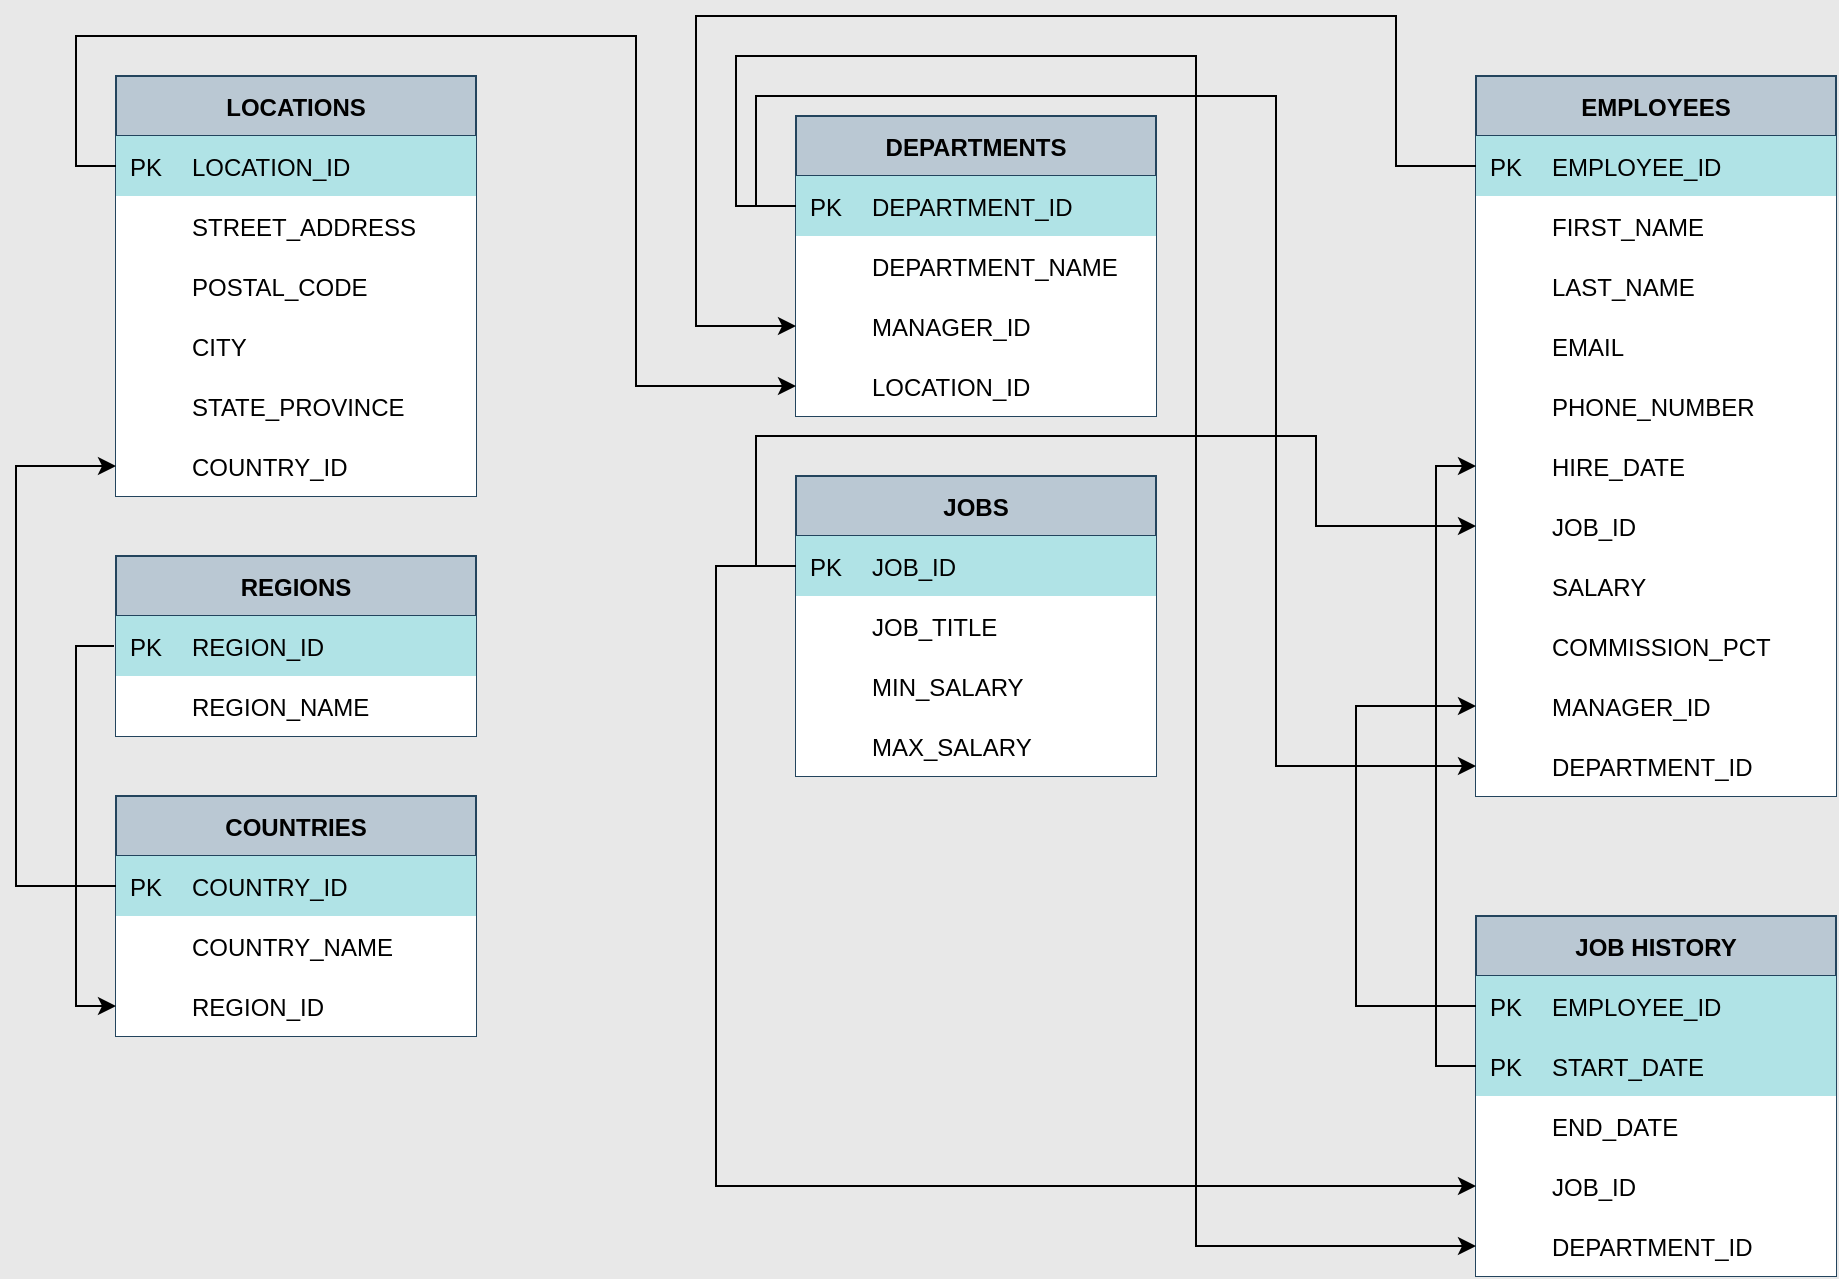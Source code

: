 <mxfile version="20.8.5" type="github">
  <diagram id="HLguGYN4r0BO6zbHhLUL" name="Page-1">
    <mxGraphModel dx="2074" dy="1160" grid="1" gridSize="10" guides="1" tooltips="1" connect="1" arrows="1" fold="1" page="1" pageScale="1" pageWidth="1100" pageHeight="850" background="#E8E8E8" math="0" shadow="0">
      <root>
        <mxCell id="0" />
        <mxCell id="1" parent="0" />
        <mxCell id="9vL8RQ6ZQGDi2CTPwXc4-53" value="REGIONS" style="shape=table;startSize=30;container=1;collapsible=1;childLayout=tableLayout;fixedRows=1;rowLines=0;fontStyle=1;align=center;resizeLast=1;swimlaneFillColor=none;fillColor=#bac8d3;strokeColor=#23445d;" parent="1" vertex="1">
          <mxGeometry x="120" y="380" width="180" height="90" as="geometry">
            <mxRectangle x="40" y="80" width="100" height="30" as="alternateBounds" />
          </mxGeometry>
        </mxCell>
        <mxCell id="9vL8RQ6ZQGDi2CTPwXc4-57" value="" style="shape=tableRow;horizontal=0;startSize=0;swimlaneHead=0;swimlaneBody=0;collapsible=0;dropTarget=0;points=[[0,0.5],[1,0.5]];portConstraint=eastwest;top=0;left=0;right=0;bottom=0;perimeterSpacing=1;swimlaneFillColor=none;" parent="9vL8RQ6ZQGDi2CTPwXc4-53" vertex="1">
          <mxGeometry y="30" width="180" height="30" as="geometry" />
        </mxCell>
        <mxCell id="9vL8RQ6ZQGDi2CTPwXc4-58" value="PK" style="shape=partialRectangle;connectable=0;top=0;left=0;bottom=0;right=0;editable=1;overflow=hidden;labelBorderColor=none;perimeterSpacing=0;swimlaneFillColor=none;fillColor=#b0e3e6;strokeColor=#0e8088;" parent="9vL8RQ6ZQGDi2CTPwXc4-57" vertex="1">
          <mxGeometry width="30" height="30" as="geometry">
            <mxRectangle width="30" height="30" as="alternateBounds" />
          </mxGeometry>
        </mxCell>
        <mxCell id="9vL8RQ6ZQGDi2CTPwXc4-59" value="REGION_ID" style="shape=partialRectangle;connectable=0;top=0;left=0;bottom=0;right=0;align=left;spacingLeft=6;overflow=hidden;swimlaneFillColor=none;fillColor=#b0e3e6;strokeColor=#0e8088;" parent="9vL8RQ6ZQGDi2CTPwXc4-57" vertex="1">
          <mxGeometry x="30" width="150" height="30" as="geometry">
            <mxRectangle width="150" height="30" as="alternateBounds" />
          </mxGeometry>
        </mxCell>
        <mxCell id="9vL8RQ6ZQGDi2CTPwXc4-60" value="" style="shape=tableRow;horizontal=0;startSize=0;swimlaneHead=0;swimlaneBody=0;collapsible=0;dropTarget=0;points=[[0,0.5],[1,0.5]];portConstraint=eastwest;top=0;left=0;right=0;bottom=0;swimlaneFillColor=none;" parent="9vL8RQ6ZQGDi2CTPwXc4-53" vertex="1">
          <mxGeometry y="60" width="180" height="30" as="geometry" />
        </mxCell>
        <mxCell id="9vL8RQ6ZQGDi2CTPwXc4-61" value="" style="shape=partialRectangle;connectable=0;top=0;left=0;bottom=0;right=0;editable=1;overflow=hidden;swimlaneFillColor=none;" parent="9vL8RQ6ZQGDi2CTPwXc4-60" vertex="1">
          <mxGeometry width="30" height="30" as="geometry">
            <mxRectangle width="30" height="30" as="alternateBounds" />
          </mxGeometry>
        </mxCell>
        <mxCell id="9vL8RQ6ZQGDi2CTPwXc4-62" value="REGION_NAME" style="shape=partialRectangle;connectable=0;top=0;left=0;bottom=0;right=0;align=left;spacingLeft=6;overflow=hidden;swimlaneFillColor=none;" parent="9vL8RQ6ZQGDi2CTPwXc4-60" vertex="1">
          <mxGeometry x="30" width="150" height="30" as="geometry">
            <mxRectangle width="150" height="30" as="alternateBounds" />
          </mxGeometry>
        </mxCell>
        <mxCell id="9vL8RQ6ZQGDi2CTPwXc4-69" value="LOCATIONS" style="shape=table;startSize=30;container=1;collapsible=1;childLayout=tableLayout;fixedRows=1;rowLines=0;fontStyle=1;align=center;resizeLast=1;swimlaneFillColor=none;fillColor=#bac8d3;strokeColor=#23445d;" parent="1" vertex="1">
          <mxGeometry x="120" y="140" width="180" height="210" as="geometry" />
        </mxCell>
        <mxCell id="9vL8RQ6ZQGDi2CTPwXc4-73" value="" style="shape=tableRow;horizontal=0;startSize=0;swimlaneHead=0;swimlaneBody=0;collapsible=0;dropTarget=0;points=[[0,0.5],[1,0.5]];portConstraint=eastwest;top=0;left=0;right=0;bottom=0;swimlaneFillColor=none;" parent="9vL8RQ6ZQGDi2CTPwXc4-69" vertex="1">
          <mxGeometry y="30" width="180" height="30" as="geometry" />
        </mxCell>
        <mxCell id="9vL8RQ6ZQGDi2CTPwXc4-74" value="PK" style="shape=partialRectangle;connectable=0;top=0;left=0;bottom=0;right=0;editable=1;overflow=hidden;swimlaneFillColor=none;fillColor=#b0e3e6;strokeColor=#0e8088;" parent="9vL8RQ6ZQGDi2CTPwXc4-73" vertex="1">
          <mxGeometry width="30" height="30" as="geometry">
            <mxRectangle width="30" height="30" as="alternateBounds" />
          </mxGeometry>
        </mxCell>
        <mxCell id="9vL8RQ6ZQGDi2CTPwXc4-75" value="LOCATION_ID" style="shape=partialRectangle;connectable=0;top=0;left=0;bottom=0;right=0;align=left;spacingLeft=6;overflow=hidden;swimlaneFillColor=none;fillColor=#b0e3e6;strokeColor=#0e8088;" parent="9vL8RQ6ZQGDi2CTPwXc4-73" vertex="1">
          <mxGeometry x="30" width="150" height="30" as="geometry">
            <mxRectangle width="150" height="30" as="alternateBounds" />
          </mxGeometry>
        </mxCell>
        <mxCell id="9vL8RQ6ZQGDi2CTPwXc4-76" value="" style="shape=tableRow;horizontal=0;startSize=0;swimlaneHead=0;swimlaneBody=0;collapsible=0;dropTarget=0;points=[[0,0.5],[1,0.5]];portConstraint=eastwest;top=0;left=0;right=0;bottom=0;swimlaneFillColor=none;" parent="9vL8RQ6ZQGDi2CTPwXc4-69" vertex="1">
          <mxGeometry y="60" width="180" height="30" as="geometry" />
        </mxCell>
        <mxCell id="9vL8RQ6ZQGDi2CTPwXc4-77" value="" style="shape=partialRectangle;connectable=0;top=0;left=0;bottom=0;right=0;editable=1;overflow=hidden;swimlaneFillColor=none;" parent="9vL8RQ6ZQGDi2CTPwXc4-76" vertex="1">
          <mxGeometry width="30" height="30" as="geometry">
            <mxRectangle width="30" height="30" as="alternateBounds" />
          </mxGeometry>
        </mxCell>
        <mxCell id="9vL8RQ6ZQGDi2CTPwXc4-78" value="STREET_ADDRESS" style="shape=partialRectangle;connectable=0;top=0;left=0;bottom=0;right=0;align=left;spacingLeft=6;overflow=hidden;swimlaneFillColor=none;" parent="9vL8RQ6ZQGDi2CTPwXc4-76" vertex="1">
          <mxGeometry x="30" width="150" height="30" as="geometry">
            <mxRectangle width="150" height="30" as="alternateBounds" />
          </mxGeometry>
        </mxCell>
        <mxCell id="9vL8RQ6ZQGDi2CTPwXc4-79" value="" style="shape=tableRow;horizontal=0;startSize=0;swimlaneHead=0;swimlaneBody=0;collapsible=0;dropTarget=0;points=[[0,0.5],[1,0.5]];portConstraint=eastwest;top=0;left=0;right=0;bottom=0;swimlaneFillColor=none;" parent="9vL8RQ6ZQGDi2CTPwXc4-69" vertex="1">
          <mxGeometry y="90" width="180" height="30" as="geometry" />
        </mxCell>
        <mxCell id="9vL8RQ6ZQGDi2CTPwXc4-80" value="" style="shape=partialRectangle;connectable=0;top=0;left=0;bottom=0;right=0;editable=1;overflow=hidden;swimlaneFillColor=none;" parent="9vL8RQ6ZQGDi2CTPwXc4-79" vertex="1">
          <mxGeometry width="30" height="30" as="geometry">
            <mxRectangle width="30" height="30" as="alternateBounds" />
          </mxGeometry>
        </mxCell>
        <mxCell id="9vL8RQ6ZQGDi2CTPwXc4-81" value="POSTAL_CODE" style="shape=partialRectangle;connectable=0;top=0;left=0;bottom=0;right=0;align=left;spacingLeft=6;overflow=hidden;swimlaneFillColor=none;" parent="9vL8RQ6ZQGDi2CTPwXc4-79" vertex="1">
          <mxGeometry x="30" width="150" height="30" as="geometry">
            <mxRectangle width="150" height="30" as="alternateBounds" />
          </mxGeometry>
        </mxCell>
        <mxCell id="9vL8RQ6ZQGDi2CTPwXc4-82" value="" style="shape=tableRow;horizontal=0;startSize=0;swimlaneHead=0;swimlaneBody=0;collapsible=0;dropTarget=0;points=[[0,0.5],[1,0.5]];portConstraint=eastwest;top=0;left=0;right=0;bottom=0;swimlaneFillColor=none;" parent="9vL8RQ6ZQGDi2CTPwXc4-69" vertex="1">
          <mxGeometry y="120" width="180" height="30" as="geometry" />
        </mxCell>
        <mxCell id="9vL8RQ6ZQGDi2CTPwXc4-83" value="" style="shape=partialRectangle;connectable=0;top=0;left=0;bottom=0;right=0;editable=1;overflow=hidden;swimlaneFillColor=none;" parent="9vL8RQ6ZQGDi2CTPwXc4-82" vertex="1">
          <mxGeometry width="30" height="30" as="geometry">
            <mxRectangle width="30" height="30" as="alternateBounds" />
          </mxGeometry>
        </mxCell>
        <mxCell id="9vL8RQ6ZQGDi2CTPwXc4-84" value="CITY" style="shape=partialRectangle;connectable=0;top=0;left=0;bottom=0;right=0;align=left;spacingLeft=6;overflow=hidden;swimlaneFillColor=none;" parent="9vL8RQ6ZQGDi2CTPwXc4-82" vertex="1">
          <mxGeometry x="30" width="150" height="30" as="geometry">
            <mxRectangle width="150" height="30" as="alternateBounds" />
          </mxGeometry>
        </mxCell>
        <mxCell id="9vL8RQ6ZQGDi2CTPwXc4-85" value="" style="shape=tableRow;horizontal=0;startSize=0;swimlaneHead=0;swimlaneBody=0;collapsible=0;dropTarget=0;points=[[0,0.5],[1,0.5]];portConstraint=eastwest;top=0;left=0;right=0;bottom=0;swimlaneFillColor=none;" parent="9vL8RQ6ZQGDi2CTPwXc4-69" vertex="1">
          <mxGeometry y="150" width="180" height="30" as="geometry" />
        </mxCell>
        <mxCell id="9vL8RQ6ZQGDi2CTPwXc4-86" value="" style="shape=partialRectangle;connectable=0;top=0;left=0;bottom=0;right=0;editable=1;overflow=hidden;swimlaneFillColor=none;" parent="9vL8RQ6ZQGDi2CTPwXc4-85" vertex="1">
          <mxGeometry width="30" height="30" as="geometry">
            <mxRectangle width="30" height="30" as="alternateBounds" />
          </mxGeometry>
        </mxCell>
        <mxCell id="9vL8RQ6ZQGDi2CTPwXc4-87" value="STATE_PROVINCE" style="shape=partialRectangle;connectable=0;top=0;left=0;bottom=0;right=0;align=left;spacingLeft=6;overflow=hidden;swimlaneFillColor=none;" parent="9vL8RQ6ZQGDi2CTPwXc4-85" vertex="1">
          <mxGeometry x="30" width="150" height="30" as="geometry">
            <mxRectangle width="150" height="30" as="alternateBounds" />
          </mxGeometry>
        </mxCell>
        <mxCell id="9vL8RQ6ZQGDi2CTPwXc4-88" value="" style="shape=tableRow;horizontal=0;startSize=0;swimlaneHead=0;swimlaneBody=0;collapsible=0;dropTarget=0;points=[[0,0.5],[1,0.5]];portConstraint=eastwest;top=0;left=0;right=0;bottom=0;swimlaneFillColor=none;" parent="9vL8RQ6ZQGDi2CTPwXc4-69" vertex="1">
          <mxGeometry y="180" width="180" height="30" as="geometry" />
        </mxCell>
        <mxCell id="9vL8RQ6ZQGDi2CTPwXc4-89" value="" style="shape=partialRectangle;connectable=0;top=0;left=0;bottom=0;right=0;editable=1;overflow=hidden;swimlaneFillColor=none;" parent="9vL8RQ6ZQGDi2CTPwXc4-88" vertex="1">
          <mxGeometry width="30" height="30" as="geometry">
            <mxRectangle width="30" height="30" as="alternateBounds" />
          </mxGeometry>
        </mxCell>
        <mxCell id="9vL8RQ6ZQGDi2CTPwXc4-90" value="COUNTRY_ID" style="shape=partialRectangle;connectable=0;top=0;left=0;bottom=0;right=0;align=left;spacingLeft=6;overflow=hidden;swimlaneFillColor=none;" parent="9vL8RQ6ZQGDi2CTPwXc4-88" vertex="1">
          <mxGeometry x="30" width="150" height="30" as="geometry">
            <mxRectangle width="150" height="30" as="alternateBounds" />
          </mxGeometry>
        </mxCell>
        <mxCell id="9vL8RQ6ZQGDi2CTPwXc4-91" value="DEPARTMENTS" style="shape=table;startSize=30;container=1;collapsible=1;childLayout=tableLayout;fixedRows=1;rowLines=0;fontStyle=1;align=center;resizeLast=1;swimlaneFillColor=none;fillColor=#bac8d3;strokeColor=#23445d;" parent="1" vertex="1">
          <mxGeometry x="460" y="160" width="180" height="150" as="geometry" />
        </mxCell>
        <mxCell id="9vL8RQ6ZQGDi2CTPwXc4-95" value="" style="shape=tableRow;horizontal=0;startSize=0;swimlaneHead=0;swimlaneBody=0;collapsible=0;dropTarget=0;points=[[0,0.5],[1,0.5]];portConstraint=eastwest;top=0;left=0;right=0;bottom=0;swimlaneFillColor=none;" parent="9vL8RQ6ZQGDi2CTPwXc4-91" vertex="1">
          <mxGeometry y="30" width="180" height="30" as="geometry" />
        </mxCell>
        <mxCell id="9vL8RQ6ZQGDi2CTPwXc4-96" value="PK" style="shape=partialRectangle;connectable=0;top=0;left=0;bottom=0;right=0;editable=1;overflow=hidden;swimlaneFillColor=none;fillColor=#b0e3e6;strokeColor=#0e8088;" parent="9vL8RQ6ZQGDi2CTPwXc4-95" vertex="1">
          <mxGeometry width="30" height="30" as="geometry">
            <mxRectangle width="30" height="30" as="alternateBounds" />
          </mxGeometry>
        </mxCell>
        <mxCell id="9vL8RQ6ZQGDi2CTPwXc4-97" value="DEPARTMENT_ID" style="shape=partialRectangle;connectable=0;top=0;left=0;bottom=0;right=0;align=left;spacingLeft=6;overflow=hidden;swimlaneFillColor=none;fillColor=#b0e3e6;strokeColor=#0e8088;" parent="9vL8RQ6ZQGDi2CTPwXc4-95" vertex="1">
          <mxGeometry x="30" width="150" height="30" as="geometry">
            <mxRectangle width="150" height="30" as="alternateBounds" />
          </mxGeometry>
        </mxCell>
        <mxCell id="9vL8RQ6ZQGDi2CTPwXc4-98" value="" style="shape=tableRow;horizontal=0;startSize=0;swimlaneHead=0;swimlaneBody=0;collapsible=0;dropTarget=0;points=[[0,0.5],[1,0.5]];portConstraint=eastwest;top=0;left=0;right=0;bottom=0;swimlaneFillColor=none;" parent="9vL8RQ6ZQGDi2CTPwXc4-91" vertex="1">
          <mxGeometry y="60" width="180" height="30" as="geometry" />
        </mxCell>
        <mxCell id="9vL8RQ6ZQGDi2CTPwXc4-99" value="" style="shape=partialRectangle;connectable=0;top=0;left=0;bottom=0;right=0;editable=1;overflow=hidden;swimlaneFillColor=none;" parent="9vL8RQ6ZQGDi2CTPwXc4-98" vertex="1">
          <mxGeometry width="30" height="30" as="geometry">
            <mxRectangle width="30" height="30" as="alternateBounds" />
          </mxGeometry>
        </mxCell>
        <mxCell id="9vL8RQ6ZQGDi2CTPwXc4-100" value="DEPARTMENT_NAME" style="shape=partialRectangle;connectable=0;top=0;left=0;bottom=0;right=0;align=left;spacingLeft=6;overflow=hidden;swimlaneFillColor=none;" parent="9vL8RQ6ZQGDi2CTPwXc4-98" vertex="1">
          <mxGeometry x="30" width="150" height="30" as="geometry">
            <mxRectangle width="150" height="30" as="alternateBounds" />
          </mxGeometry>
        </mxCell>
        <mxCell id="9vL8RQ6ZQGDi2CTPwXc4-101" value="" style="shape=tableRow;horizontal=0;startSize=0;swimlaneHead=0;swimlaneBody=0;collapsible=0;dropTarget=0;points=[[0,0.5],[1,0.5]];portConstraint=eastwest;top=0;left=0;right=0;bottom=0;swimlaneFillColor=none;" parent="9vL8RQ6ZQGDi2CTPwXc4-91" vertex="1">
          <mxGeometry y="90" width="180" height="30" as="geometry" />
        </mxCell>
        <mxCell id="9vL8RQ6ZQGDi2CTPwXc4-102" value="" style="shape=partialRectangle;connectable=0;top=0;left=0;bottom=0;right=0;editable=1;overflow=hidden;swimlaneFillColor=none;" parent="9vL8RQ6ZQGDi2CTPwXc4-101" vertex="1">
          <mxGeometry width="30" height="30" as="geometry">
            <mxRectangle width="30" height="30" as="alternateBounds" />
          </mxGeometry>
        </mxCell>
        <mxCell id="9vL8RQ6ZQGDi2CTPwXc4-103" value="MANAGER_ID" style="shape=partialRectangle;connectable=0;top=0;left=0;bottom=0;right=0;align=left;spacingLeft=6;overflow=hidden;swimlaneFillColor=none;" parent="9vL8RQ6ZQGDi2CTPwXc4-101" vertex="1">
          <mxGeometry x="30" width="150" height="30" as="geometry">
            <mxRectangle width="150" height="30" as="alternateBounds" />
          </mxGeometry>
        </mxCell>
        <mxCell id="9vL8RQ6ZQGDi2CTPwXc4-104" value="" style="shape=tableRow;horizontal=0;startSize=0;swimlaneHead=0;swimlaneBody=0;collapsible=0;dropTarget=0;points=[[0,0.5],[1,0.5]];portConstraint=eastwest;top=0;left=0;right=0;bottom=0;swimlaneFillColor=none;" parent="9vL8RQ6ZQGDi2CTPwXc4-91" vertex="1">
          <mxGeometry y="120" width="180" height="30" as="geometry" />
        </mxCell>
        <mxCell id="9vL8RQ6ZQGDi2CTPwXc4-105" value="" style="shape=partialRectangle;connectable=0;top=0;left=0;bottom=0;right=0;editable=1;overflow=hidden;swimlaneFillColor=none;" parent="9vL8RQ6ZQGDi2CTPwXc4-104" vertex="1">
          <mxGeometry width="30" height="30" as="geometry">
            <mxRectangle width="30" height="30" as="alternateBounds" />
          </mxGeometry>
        </mxCell>
        <mxCell id="9vL8RQ6ZQGDi2CTPwXc4-106" value="LOCATION_ID" style="shape=partialRectangle;connectable=0;top=0;left=0;bottom=0;right=0;align=left;spacingLeft=6;overflow=hidden;swimlaneFillColor=none;" parent="9vL8RQ6ZQGDi2CTPwXc4-104" vertex="1">
          <mxGeometry x="30" width="150" height="30" as="geometry">
            <mxRectangle width="150" height="30" as="alternateBounds" />
          </mxGeometry>
        </mxCell>
        <mxCell id="9vL8RQ6ZQGDi2CTPwXc4-107" value="JOBS" style="shape=table;startSize=30;container=1;collapsible=1;childLayout=tableLayout;fixedRows=1;rowLines=0;fontStyle=1;align=center;resizeLast=1;swimlaneFillColor=none;fillColor=#bac8d3;strokeColor=#23445d;" parent="1" vertex="1">
          <mxGeometry x="460" y="340" width="180" height="150" as="geometry" />
        </mxCell>
        <mxCell id="9vL8RQ6ZQGDi2CTPwXc4-111" value="" style="shape=tableRow;horizontal=0;startSize=0;swimlaneHead=0;swimlaneBody=0;collapsible=0;dropTarget=0;points=[[0,0.5],[1,0.5]];portConstraint=eastwest;top=0;left=0;right=0;bottom=0;swimlaneFillColor=none;" parent="9vL8RQ6ZQGDi2CTPwXc4-107" vertex="1">
          <mxGeometry y="30" width="180" height="30" as="geometry" />
        </mxCell>
        <mxCell id="9vL8RQ6ZQGDi2CTPwXc4-112" value="PK" style="shape=partialRectangle;connectable=0;top=0;left=0;bottom=0;right=0;editable=1;overflow=hidden;swimlaneFillColor=none;fillColor=#b0e3e6;strokeColor=#0e8088;" parent="9vL8RQ6ZQGDi2CTPwXc4-111" vertex="1">
          <mxGeometry width="30" height="30" as="geometry">
            <mxRectangle width="30" height="30" as="alternateBounds" />
          </mxGeometry>
        </mxCell>
        <mxCell id="9vL8RQ6ZQGDi2CTPwXc4-113" value="JOB_ID" style="shape=partialRectangle;connectable=0;top=0;left=0;bottom=0;right=0;align=left;spacingLeft=6;overflow=hidden;swimlaneFillColor=none;fillColor=#b0e3e6;strokeColor=#0e8088;" parent="9vL8RQ6ZQGDi2CTPwXc4-111" vertex="1">
          <mxGeometry x="30" width="150" height="30" as="geometry">
            <mxRectangle width="150" height="30" as="alternateBounds" />
          </mxGeometry>
        </mxCell>
        <mxCell id="9vL8RQ6ZQGDi2CTPwXc4-114" value="" style="shape=tableRow;horizontal=0;startSize=0;swimlaneHead=0;swimlaneBody=0;collapsible=0;dropTarget=0;points=[[0,0.5],[1,0.5]];portConstraint=eastwest;top=0;left=0;right=0;bottom=0;swimlaneFillColor=none;" parent="9vL8RQ6ZQGDi2CTPwXc4-107" vertex="1">
          <mxGeometry y="60" width="180" height="30" as="geometry" />
        </mxCell>
        <mxCell id="9vL8RQ6ZQGDi2CTPwXc4-115" value="" style="shape=partialRectangle;connectable=0;top=0;left=0;bottom=0;right=0;editable=1;overflow=hidden;swimlaneFillColor=none;" parent="9vL8RQ6ZQGDi2CTPwXc4-114" vertex="1">
          <mxGeometry width="30" height="30" as="geometry">
            <mxRectangle width="30" height="30" as="alternateBounds" />
          </mxGeometry>
        </mxCell>
        <mxCell id="9vL8RQ6ZQGDi2CTPwXc4-116" value="JOB_TITLE" style="shape=partialRectangle;connectable=0;top=0;left=0;bottom=0;right=0;align=left;spacingLeft=6;overflow=hidden;swimlaneFillColor=none;" parent="9vL8RQ6ZQGDi2CTPwXc4-114" vertex="1">
          <mxGeometry x="30" width="150" height="30" as="geometry">
            <mxRectangle width="150" height="30" as="alternateBounds" />
          </mxGeometry>
        </mxCell>
        <mxCell id="9vL8RQ6ZQGDi2CTPwXc4-117" value="" style="shape=tableRow;horizontal=0;startSize=0;swimlaneHead=0;swimlaneBody=0;collapsible=0;dropTarget=0;points=[[0,0.5],[1,0.5]];portConstraint=eastwest;top=0;left=0;right=0;bottom=0;swimlaneFillColor=none;" parent="9vL8RQ6ZQGDi2CTPwXc4-107" vertex="1">
          <mxGeometry y="90" width="180" height="30" as="geometry" />
        </mxCell>
        <mxCell id="9vL8RQ6ZQGDi2CTPwXc4-118" value="" style="shape=partialRectangle;connectable=0;top=0;left=0;bottom=0;right=0;editable=1;overflow=hidden;swimlaneFillColor=none;" parent="9vL8RQ6ZQGDi2CTPwXc4-117" vertex="1">
          <mxGeometry width="30" height="30" as="geometry">
            <mxRectangle width="30" height="30" as="alternateBounds" />
          </mxGeometry>
        </mxCell>
        <mxCell id="9vL8RQ6ZQGDi2CTPwXc4-119" value="MIN_SALARY" style="shape=partialRectangle;connectable=0;top=0;left=0;bottom=0;right=0;align=left;spacingLeft=6;overflow=hidden;swimlaneFillColor=none;" parent="9vL8RQ6ZQGDi2CTPwXc4-117" vertex="1">
          <mxGeometry x="30" width="150" height="30" as="geometry">
            <mxRectangle width="150" height="30" as="alternateBounds" />
          </mxGeometry>
        </mxCell>
        <mxCell id="9vL8RQ6ZQGDi2CTPwXc4-133" value="" style="shape=tableRow;horizontal=0;startSize=0;swimlaneHead=0;swimlaneBody=0;collapsible=0;dropTarget=0;points=[[0,0.5],[1,0.5]];portConstraint=eastwest;top=0;left=0;right=0;bottom=0;swimlaneFillColor=none;" parent="9vL8RQ6ZQGDi2CTPwXc4-107" vertex="1">
          <mxGeometry y="120" width="180" height="30" as="geometry" />
        </mxCell>
        <mxCell id="9vL8RQ6ZQGDi2CTPwXc4-134" value="" style="shape=partialRectangle;connectable=0;top=0;left=0;bottom=0;right=0;editable=1;overflow=hidden;swimlaneFillColor=none;" parent="9vL8RQ6ZQGDi2CTPwXc4-133" vertex="1">
          <mxGeometry width="30" height="30" as="geometry">
            <mxRectangle width="30" height="30" as="alternateBounds" />
          </mxGeometry>
        </mxCell>
        <mxCell id="9vL8RQ6ZQGDi2CTPwXc4-135" value="MAX_SALARY" style="shape=partialRectangle;connectable=0;top=0;left=0;bottom=0;right=0;align=left;spacingLeft=6;overflow=hidden;swimlaneFillColor=none;" parent="9vL8RQ6ZQGDi2CTPwXc4-133" vertex="1">
          <mxGeometry x="30" width="150" height="30" as="geometry">
            <mxRectangle width="150" height="30" as="alternateBounds" />
          </mxGeometry>
        </mxCell>
        <mxCell id="9vL8RQ6ZQGDi2CTPwXc4-136" value="EMPLOYEES" style="shape=table;startSize=30;container=1;collapsible=1;childLayout=tableLayout;fixedRows=1;rowLines=0;fontStyle=1;align=center;resizeLast=1;swimlaneFillColor=none;fillColor=#bac8d3;strokeColor=#23445d;" parent="1" vertex="1">
          <mxGeometry x="800" y="140" width="180" height="360" as="geometry" />
        </mxCell>
        <mxCell id="9vL8RQ6ZQGDi2CTPwXc4-140" value="" style="shape=tableRow;horizontal=0;startSize=0;swimlaneHead=0;swimlaneBody=0;collapsible=0;dropTarget=0;points=[[0,0.5],[1,0.5]];portConstraint=eastwest;top=0;left=0;right=0;bottom=0;swimlaneFillColor=none;" parent="9vL8RQ6ZQGDi2CTPwXc4-136" vertex="1">
          <mxGeometry y="30" width="180" height="30" as="geometry" />
        </mxCell>
        <mxCell id="9vL8RQ6ZQGDi2CTPwXc4-141" value="PK" style="shape=partialRectangle;connectable=0;top=0;left=0;bottom=0;right=0;editable=1;overflow=hidden;swimlaneFillColor=none;fillColor=#b0e3e6;strokeColor=#0e8088;" parent="9vL8RQ6ZQGDi2CTPwXc4-140" vertex="1">
          <mxGeometry width="30" height="30" as="geometry">
            <mxRectangle width="30" height="30" as="alternateBounds" />
          </mxGeometry>
        </mxCell>
        <mxCell id="9vL8RQ6ZQGDi2CTPwXc4-142" value="EMPLOYEE_ID" style="shape=partialRectangle;connectable=0;top=0;left=0;bottom=0;right=0;align=left;spacingLeft=6;overflow=hidden;swimlaneFillColor=none;fillColor=#b0e3e6;strokeColor=#0e8088;" parent="9vL8RQ6ZQGDi2CTPwXc4-140" vertex="1">
          <mxGeometry x="30" width="150" height="30" as="geometry">
            <mxRectangle width="150" height="30" as="alternateBounds" />
          </mxGeometry>
        </mxCell>
        <mxCell id="9vL8RQ6ZQGDi2CTPwXc4-143" value="" style="shape=tableRow;horizontal=0;startSize=0;swimlaneHead=0;swimlaneBody=0;collapsible=0;dropTarget=0;points=[[0,0.5],[1,0.5]];portConstraint=eastwest;top=0;left=0;right=0;bottom=0;swimlaneFillColor=none;" parent="9vL8RQ6ZQGDi2CTPwXc4-136" vertex="1">
          <mxGeometry y="60" width="180" height="30" as="geometry" />
        </mxCell>
        <mxCell id="9vL8RQ6ZQGDi2CTPwXc4-144" value="" style="shape=partialRectangle;connectable=0;top=0;left=0;bottom=0;right=0;editable=1;overflow=hidden;swimlaneFillColor=none;" parent="9vL8RQ6ZQGDi2CTPwXc4-143" vertex="1">
          <mxGeometry width="30" height="30" as="geometry">
            <mxRectangle width="30" height="30" as="alternateBounds" />
          </mxGeometry>
        </mxCell>
        <mxCell id="9vL8RQ6ZQGDi2CTPwXc4-145" value="FIRST_NAME" style="shape=partialRectangle;connectable=0;top=0;left=0;bottom=0;right=0;align=left;spacingLeft=6;overflow=hidden;swimlaneFillColor=none;" parent="9vL8RQ6ZQGDi2CTPwXc4-143" vertex="1">
          <mxGeometry x="30" width="150" height="30" as="geometry">
            <mxRectangle width="150" height="30" as="alternateBounds" />
          </mxGeometry>
        </mxCell>
        <mxCell id="9vL8RQ6ZQGDi2CTPwXc4-146" value="" style="shape=tableRow;horizontal=0;startSize=0;swimlaneHead=0;swimlaneBody=0;collapsible=0;dropTarget=0;points=[[0,0.5],[1,0.5]];portConstraint=eastwest;top=0;left=0;right=0;bottom=0;swimlaneFillColor=none;" parent="9vL8RQ6ZQGDi2CTPwXc4-136" vertex="1">
          <mxGeometry y="90" width="180" height="30" as="geometry" />
        </mxCell>
        <mxCell id="9vL8RQ6ZQGDi2CTPwXc4-147" value="" style="shape=partialRectangle;connectable=0;top=0;left=0;bottom=0;right=0;editable=1;overflow=hidden;swimlaneFillColor=none;" parent="9vL8RQ6ZQGDi2CTPwXc4-146" vertex="1">
          <mxGeometry width="30" height="30" as="geometry">
            <mxRectangle width="30" height="30" as="alternateBounds" />
          </mxGeometry>
        </mxCell>
        <mxCell id="9vL8RQ6ZQGDi2CTPwXc4-148" value="LAST_NAME" style="shape=partialRectangle;connectable=0;top=0;left=0;bottom=0;right=0;align=left;spacingLeft=6;overflow=hidden;swimlaneFillColor=none;" parent="9vL8RQ6ZQGDi2CTPwXc4-146" vertex="1">
          <mxGeometry x="30" width="150" height="30" as="geometry">
            <mxRectangle width="150" height="30" as="alternateBounds" />
          </mxGeometry>
        </mxCell>
        <mxCell id="9vL8RQ6ZQGDi2CTPwXc4-149" value="" style="shape=tableRow;horizontal=0;startSize=0;swimlaneHead=0;swimlaneBody=0;collapsible=0;dropTarget=0;points=[[0,0.5],[1,0.5]];portConstraint=eastwest;top=0;left=0;right=0;bottom=0;swimlaneFillColor=none;" parent="9vL8RQ6ZQGDi2CTPwXc4-136" vertex="1">
          <mxGeometry y="120" width="180" height="30" as="geometry" />
        </mxCell>
        <mxCell id="9vL8RQ6ZQGDi2CTPwXc4-150" value="" style="shape=partialRectangle;connectable=0;top=0;left=0;bottom=0;right=0;editable=1;overflow=hidden;swimlaneFillColor=none;" parent="9vL8RQ6ZQGDi2CTPwXc4-149" vertex="1">
          <mxGeometry width="30" height="30" as="geometry">
            <mxRectangle width="30" height="30" as="alternateBounds" />
          </mxGeometry>
        </mxCell>
        <mxCell id="9vL8RQ6ZQGDi2CTPwXc4-151" value="EMAIL" style="shape=partialRectangle;connectable=0;top=0;left=0;bottom=0;right=0;align=left;spacingLeft=6;overflow=hidden;swimlaneFillColor=none;" parent="9vL8RQ6ZQGDi2CTPwXc4-149" vertex="1">
          <mxGeometry x="30" width="150" height="30" as="geometry">
            <mxRectangle width="150" height="30" as="alternateBounds" />
          </mxGeometry>
        </mxCell>
        <mxCell id="9vL8RQ6ZQGDi2CTPwXc4-152" value="" style="shape=tableRow;horizontal=0;startSize=0;swimlaneHead=0;swimlaneBody=0;collapsible=0;dropTarget=0;points=[[0,0.5],[1,0.5]];portConstraint=eastwest;top=0;left=0;right=0;bottom=0;swimlaneFillColor=none;" parent="9vL8RQ6ZQGDi2CTPwXc4-136" vertex="1">
          <mxGeometry y="150" width="180" height="30" as="geometry" />
        </mxCell>
        <mxCell id="9vL8RQ6ZQGDi2CTPwXc4-153" value="" style="shape=partialRectangle;connectable=0;top=0;left=0;bottom=0;right=0;editable=1;overflow=hidden;swimlaneFillColor=none;" parent="9vL8RQ6ZQGDi2CTPwXc4-152" vertex="1">
          <mxGeometry width="30" height="30" as="geometry">
            <mxRectangle width="30" height="30" as="alternateBounds" />
          </mxGeometry>
        </mxCell>
        <mxCell id="9vL8RQ6ZQGDi2CTPwXc4-154" value="PHONE_NUMBER" style="shape=partialRectangle;connectable=0;top=0;left=0;bottom=0;right=0;align=left;spacingLeft=6;overflow=hidden;swimlaneFillColor=none;" parent="9vL8RQ6ZQGDi2CTPwXc4-152" vertex="1">
          <mxGeometry x="30" width="150" height="30" as="geometry">
            <mxRectangle width="150" height="30" as="alternateBounds" />
          </mxGeometry>
        </mxCell>
        <mxCell id="9vL8RQ6ZQGDi2CTPwXc4-155" value="" style="shape=tableRow;horizontal=0;startSize=0;swimlaneHead=0;swimlaneBody=0;collapsible=0;dropTarget=0;points=[[0,0.5],[1,0.5]];portConstraint=eastwest;top=0;left=0;right=0;bottom=0;swimlaneFillColor=none;" parent="9vL8RQ6ZQGDi2CTPwXc4-136" vertex="1">
          <mxGeometry y="180" width="180" height="30" as="geometry" />
        </mxCell>
        <mxCell id="9vL8RQ6ZQGDi2CTPwXc4-156" value="" style="shape=partialRectangle;connectable=0;top=0;left=0;bottom=0;right=0;editable=1;overflow=hidden;swimlaneFillColor=none;" parent="9vL8RQ6ZQGDi2CTPwXc4-155" vertex="1">
          <mxGeometry width="30" height="30" as="geometry">
            <mxRectangle width="30" height="30" as="alternateBounds" />
          </mxGeometry>
        </mxCell>
        <mxCell id="9vL8RQ6ZQGDi2CTPwXc4-157" value="HIRE_DATE" style="shape=partialRectangle;connectable=0;top=0;left=0;bottom=0;right=0;align=left;spacingLeft=6;overflow=hidden;swimlaneFillColor=none;" parent="9vL8RQ6ZQGDi2CTPwXc4-155" vertex="1">
          <mxGeometry x="30" width="150" height="30" as="geometry">
            <mxRectangle width="150" height="30" as="alternateBounds" />
          </mxGeometry>
        </mxCell>
        <mxCell id="9vL8RQ6ZQGDi2CTPwXc4-158" value="" style="shape=tableRow;horizontal=0;startSize=0;swimlaneHead=0;swimlaneBody=0;collapsible=0;dropTarget=0;points=[[0,0.5],[1,0.5]];portConstraint=eastwest;top=0;left=0;right=0;bottom=0;swimlaneFillColor=none;" parent="9vL8RQ6ZQGDi2CTPwXc4-136" vertex="1">
          <mxGeometry y="210" width="180" height="30" as="geometry" />
        </mxCell>
        <mxCell id="9vL8RQ6ZQGDi2CTPwXc4-159" value="" style="shape=partialRectangle;connectable=0;top=0;left=0;bottom=0;right=0;editable=1;overflow=hidden;swimlaneFillColor=none;" parent="9vL8RQ6ZQGDi2CTPwXc4-158" vertex="1">
          <mxGeometry width="30" height="30" as="geometry">
            <mxRectangle width="30" height="30" as="alternateBounds" />
          </mxGeometry>
        </mxCell>
        <mxCell id="9vL8RQ6ZQGDi2CTPwXc4-160" value="JOB_ID" style="shape=partialRectangle;connectable=0;top=0;left=0;bottom=0;right=0;align=left;spacingLeft=6;overflow=hidden;swimlaneFillColor=none;" parent="9vL8RQ6ZQGDi2CTPwXc4-158" vertex="1">
          <mxGeometry x="30" width="150" height="30" as="geometry">
            <mxRectangle width="150" height="30" as="alternateBounds" />
          </mxGeometry>
        </mxCell>
        <mxCell id="9vL8RQ6ZQGDi2CTPwXc4-161" value="" style="shape=tableRow;horizontal=0;startSize=0;swimlaneHead=0;swimlaneBody=0;collapsible=0;dropTarget=0;points=[[0,0.5],[1,0.5]];portConstraint=eastwest;top=0;left=0;right=0;bottom=0;swimlaneFillColor=none;" parent="9vL8RQ6ZQGDi2CTPwXc4-136" vertex="1">
          <mxGeometry y="240" width="180" height="30" as="geometry" />
        </mxCell>
        <mxCell id="9vL8RQ6ZQGDi2CTPwXc4-162" value="" style="shape=partialRectangle;connectable=0;top=0;left=0;bottom=0;right=0;editable=1;overflow=hidden;swimlaneFillColor=none;" parent="9vL8RQ6ZQGDi2CTPwXc4-161" vertex="1">
          <mxGeometry width="30" height="30" as="geometry">
            <mxRectangle width="30" height="30" as="alternateBounds" />
          </mxGeometry>
        </mxCell>
        <mxCell id="9vL8RQ6ZQGDi2CTPwXc4-163" value="SALARY" style="shape=partialRectangle;connectable=0;top=0;left=0;bottom=0;right=0;align=left;spacingLeft=6;overflow=hidden;swimlaneFillColor=none;" parent="9vL8RQ6ZQGDi2CTPwXc4-161" vertex="1">
          <mxGeometry x="30" width="150" height="30" as="geometry">
            <mxRectangle width="150" height="30" as="alternateBounds" />
          </mxGeometry>
        </mxCell>
        <mxCell id="9vL8RQ6ZQGDi2CTPwXc4-164" value="" style="shape=tableRow;horizontal=0;startSize=0;swimlaneHead=0;swimlaneBody=0;collapsible=0;dropTarget=0;points=[[0,0.5],[1,0.5]];portConstraint=eastwest;top=0;left=0;right=0;bottom=0;swimlaneFillColor=none;" parent="9vL8RQ6ZQGDi2CTPwXc4-136" vertex="1">
          <mxGeometry y="270" width="180" height="30" as="geometry" />
        </mxCell>
        <mxCell id="9vL8RQ6ZQGDi2CTPwXc4-165" value="" style="shape=partialRectangle;connectable=0;top=0;left=0;bottom=0;right=0;editable=1;overflow=hidden;swimlaneFillColor=none;" parent="9vL8RQ6ZQGDi2CTPwXc4-164" vertex="1">
          <mxGeometry width="30" height="30" as="geometry">
            <mxRectangle width="30" height="30" as="alternateBounds" />
          </mxGeometry>
        </mxCell>
        <mxCell id="9vL8RQ6ZQGDi2CTPwXc4-166" value="COMMISSION_PCT" style="shape=partialRectangle;connectable=0;top=0;left=0;bottom=0;right=0;align=left;spacingLeft=6;overflow=hidden;swimlaneFillColor=none;" parent="9vL8RQ6ZQGDi2CTPwXc4-164" vertex="1">
          <mxGeometry x="30" width="150" height="30" as="geometry">
            <mxRectangle width="150" height="30" as="alternateBounds" />
          </mxGeometry>
        </mxCell>
        <mxCell id="9vL8RQ6ZQGDi2CTPwXc4-167" value="" style="shape=tableRow;horizontal=0;startSize=0;swimlaneHead=0;swimlaneBody=0;collapsible=0;dropTarget=0;points=[[0,0.5],[1,0.5]];portConstraint=eastwest;top=0;left=0;right=0;bottom=0;swimlaneFillColor=none;" parent="9vL8RQ6ZQGDi2CTPwXc4-136" vertex="1">
          <mxGeometry y="300" width="180" height="30" as="geometry" />
        </mxCell>
        <mxCell id="9vL8RQ6ZQGDi2CTPwXc4-168" value="" style="shape=partialRectangle;connectable=0;top=0;left=0;bottom=0;right=0;editable=1;overflow=hidden;swimlaneFillColor=none;" parent="9vL8RQ6ZQGDi2CTPwXc4-167" vertex="1">
          <mxGeometry width="30" height="30" as="geometry">
            <mxRectangle width="30" height="30" as="alternateBounds" />
          </mxGeometry>
        </mxCell>
        <mxCell id="9vL8RQ6ZQGDi2CTPwXc4-169" value="MANAGER_ID" style="shape=partialRectangle;connectable=0;top=0;left=0;bottom=0;right=0;align=left;spacingLeft=6;overflow=hidden;swimlaneFillColor=none;" parent="9vL8RQ6ZQGDi2CTPwXc4-167" vertex="1">
          <mxGeometry x="30" width="150" height="30" as="geometry">
            <mxRectangle width="150" height="30" as="alternateBounds" />
          </mxGeometry>
        </mxCell>
        <mxCell id="9vL8RQ6ZQGDi2CTPwXc4-170" value="" style="shape=tableRow;horizontal=0;startSize=0;swimlaneHead=0;swimlaneBody=0;collapsible=0;dropTarget=0;points=[[0,0.5],[1,0.5]];portConstraint=eastwest;top=0;left=0;right=0;bottom=0;swimlaneFillColor=none;" parent="9vL8RQ6ZQGDi2CTPwXc4-136" vertex="1">
          <mxGeometry y="330" width="180" height="30" as="geometry" />
        </mxCell>
        <mxCell id="9vL8RQ6ZQGDi2CTPwXc4-171" value="" style="shape=partialRectangle;connectable=0;top=0;left=0;bottom=0;right=0;editable=1;overflow=hidden;swimlaneFillColor=none;" parent="9vL8RQ6ZQGDi2CTPwXc4-170" vertex="1">
          <mxGeometry width="30" height="30" as="geometry">
            <mxRectangle width="30" height="30" as="alternateBounds" />
          </mxGeometry>
        </mxCell>
        <mxCell id="9vL8RQ6ZQGDi2CTPwXc4-172" value="DEPARTMENT_ID" style="shape=partialRectangle;connectable=0;top=0;left=0;bottom=0;right=0;align=left;spacingLeft=6;overflow=hidden;swimlaneFillColor=none;" parent="9vL8RQ6ZQGDi2CTPwXc4-170" vertex="1">
          <mxGeometry x="30" width="150" height="30" as="geometry">
            <mxRectangle width="150" height="30" as="alternateBounds" />
          </mxGeometry>
        </mxCell>
        <mxCell id="9vL8RQ6ZQGDi2CTPwXc4-173" value="JOB HISTORY" style="shape=table;startSize=30;container=1;collapsible=1;childLayout=tableLayout;fixedRows=1;rowLines=0;fontStyle=1;align=center;resizeLast=1;swimlaneFillColor=none;fillColor=#bac8d3;strokeColor=#23445d;" parent="1" vertex="1">
          <mxGeometry x="800" y="560" width="180" height="180" as="geometry" />
        </mxCell>
        <mxCell id="9vL8RQ6ZQGDi2CTPwXc4-177" value="" style="shape=tableRow;horizontal=0;startSize=0;swimlaneHead=0;swimlaneBody=0;collapsible=0;dropTarget=0;points=[[0,0.5],[1,0.5]];portConstraint=eastwest;top=0;left=0;right=0;bottom=0;swimlaneFillColor=none;" parent="9vL8RQ6ZQGDi2CTPwXc4-173" vertex="1">
          <mxGeometry y="30" width="180" height="30" as="geometry" />
        </mxCell>
        <mxCell id="9vL8RQ6ZQGDi2CTPwXc4-178" value="PK" style="shape=partialRectangle;connectable=0;top=0;left=0;bottom=0;right=0;editable=1;overflow=hidden;swimlaneFillColor=none;fillColor=#b0e3e6;strokeColor=#0e8088;" parent="9vL8RQ6ZQGDi2CTPwXc4-177" vertex="1">
          <mxGeometry width="30" height="30" as="geometry">
            <mxRectangle width="30" height="30" as="alternateBounds" />
          </mxGeometry>
        </mxCell>
        <mxCell id="9vL8RQ6ZQGDi2CTPwXc4-179" value="EMPLOYEE_ID" style="shape=partialRectangle;connectable=0;top=0;left=0;bottom=0;right=0;align=left;spacingLeft=6;overflow=hidden;swimlaneFillColor=none;fillColor=#b0e3e6;strokeColor=#0e8088;" parent="9vL8RQ6ZQGDi2CTPwXc4-177" vertex="1">
          <mxGeometry x="30" width="150" height="30" as="geometry">
            <mxRectangle width="150" height="30" as="alternateBounds" />
          </mxGeometry>
        </mxCell>
        <mxCell id="9vL8RQ6ZQGDi2CTPwXc4-180" value="" style="shape=tableRow;horizontal=0;startSize=0;swimlaneHead=0;swimlaneBody=0;collapsible=0;dropTarget=0;points=[[0,0.5],[1,0.5]];portConstraint=eastwest;top=0;left=0;right=0;bottom=0;swimlaneFillColor=none;" parent="9vL8RQ6ZQGDi2CTPwXc4-173" vertex="1">
          <mxGeometry y="60" width="180" height="30" as="geometry" />
        </mxCell>
        <mxCell id="9vL8RQ6ZQGDi2CTPwXc4-181" value="PK" style="shape=partialRectangle;connectable=0;top=0;left=0;bottom=0;right=0;editable=1;overflow=hidden;swimlaneFillColor=none;fillColor=#b0e3e6;strokeColor=#0e8088;" parent="9vL8RQ6ZQGDi2CTPwXc4-180" vertex="1">
          <mxGeometry width="30" height="30" as="geometry">
            <mxRectangle width="30" height="30" as="alternateBounds" />
          </mxGeometry>
        </mxCell>
        <mxCell id="9vL8RQ6ZQGDi2CTPwXc4-182" value="START_DATE" style="shape=partialRectangle;connectable=0;top=0;left=0;bottom=0;right=0;align=left;spacingLeft=6;overflow=hidden;swimlaneFillColor=none;fillColor=#b0e3e6;strokeColor=#0e8088;" parent="9vL8RQ6ZQGDi2CTPwXc4-180" vertex="1">
          <mxGeometry x="30" width="150" height="30" as="geometry">
            <mxRectangle width="150" height="30" as="alternateBounds" />
          </mxGeometry>
        </mxCell>
        <mxCell id="9vL8RQ6ZQGDi2CTPwXc4-183" value="" style="shape=tableRow;horizontal=0;startSize=0;swimlaneHead=0;swimlaneBody=0;collapsible=0;dropTarget=0;points=[[0,0.5],[1,0.5]];portConstraint=eastwest;top=0;left=0;right=0;bottom=0;swimlaneFillColor=none;" parent="9vL8RQ6ZQGDi2CTPwXc4-173" vertex="1">
          <mxGeometry y="90" width="180" height="30" as="geometry" />
        </mxCell>
        <mxCell id="9vL8RQ6ZQGDi2CTPwXc4-184" value="" style="shape=partialRectangle;connectable=0;top=0;left=0;bottom=0;right=0;editable=1;overflow=hidden;swimlaneFillColor=none;" parent="9vL8RQ6ZQGDi2CTPwXc4-183" vertex="1">
          <mxGeometry width="30" height="30" as="geometry">
            <mxRectangle width="30" height="30" as="alternateBounds" />
          </mxGeometry>
        </mxCell>
        <mxCell id="9vL8RQ6ZQGDi2CTPwXc4-185" value="END_DATE" style="shape=partialRectangle;connectable=0;top=0;left=0;bottom=0;right=0;align=left;spacingLeft=6;overflow=hidden;swimlaneFillColor=none;" parent="9vL8RQ6ZQGDi2CTPwXc4-183" vertex="1">
          <mxGeometry x="30" width="150" height="30" as="geometry">
            <mxRectangle width="150" height="30" as="alternateBounds" />
          </mxGeometry>
        </mxCell>
        <mxCell id="9vL8RQ6ZQGDi2CTPwXc4-186" value="" style="shape=tableRow;horizontal=0;startSize=0;swimlaneHead=0;swimlaneBody=0;collapsible=0;dropTarget=0;points=[[0,0.5],[1,0.5]];portConstraint=eastwest;top=0;left=0;right=0;bottom=0;swimlaneFillColor=none;" parent="9vL8RQ6ZQGDi2CTPwXc4-173" vertex="1">
          <mxGeometry y="120" width="180" height="30" as="geometry" />
        </mxCell>
        <mxCell id="9vL8RQ6ZQGDi2CTPwXc4-187" value="" style="shape=partialRectangle;connectable=0;top=0;left=0;bottom=0;right=0;editable=1;overflow=hidden;swimlaneFillColor=none;" parent="9vL8RQ6ZQGDi2CTPwXc4-186" vertex="1">
          <mxGeometry width="30" height="30" as="geometry">
            <mxRectangle width="30" height="30" as="alternateBounds" />
          </mxGeometry>
        </mxCell>
        <mxCell id="9vL8RQ6ZQGDi2CTPwXc4-188" value="JOB_ID" style="shape=partialRectangle;connectable=0;top=0;left=0;bottom=0;right=0;align=left;spacingLeft=6;overflow=hidden;swimlaneFillColor=none;" parent="9vL8RQ6ZQGDi2CTPwXc4-186" vertex="1">
          <mxGeometry x="30" width="150" height="30" as="geometry">
            <mxRectangle width="150" height="30" as="alternateBounds" />
          </mxGeometry>
        </mxCell>
        <mxCell id="9vL8RQ6ZQGDi2CTPwXc4-189" value="" style="shape=tableRow;horizontal=0;startSize=0;swimlaneHead=0;swimlaneBody=0;collapsible=0;dropTarget=0;points=[[0,0.5],[1,0.5]];portConstraint=eastwest;top=0;left=0;right=0;bottom=0;swimlaneFillColor=none;" parent="9vL8RQ6ZQGDi2CTPwXc4-173" vertex="1">
          <mxGeometry y="150" width="180" height="30" as="geometry" />
        </mxCell>
        <mxCell id="9vL8RQ6ZQGDi2CTPwXc4-190" value="" style="shape=partialRectangle;connectable=0;top=0;left=0;bottom=0;right=0;editable=1;overflow=hidden;swimlaneFillColor=none;" parent="9vL8RQ6ZQGDi2CTPwXc4-189" vertex="1">
          <mxGeometry width="30" height="30" as="geometry">
            <mxRectangle width="30" height="30" as="alternateBounds" />
          </mxGeometry>
        </mxCell>
        <mxCell id="9vL8RQ6ZQGDi2CTPwXc4-191" value="DEPARTMENT_ID" style="shape=partialRectangle;connectable=0;top=0;left=0;bottom=0;right=0;align=left;spacingLeft=6;overflow=hidden;swimlaneFillColor=none;" parent="9vL8RQ6ZQGDi2CTPwXc4-189" vertex="1">
          <mxGeometry x="30" width="150" height="30" as="geometry">
            <mxRectangle width="150" height="30" as="alternateBounds" />
          </mxGeometry>
        </mxCell>
        <mxCell id="9vL8RQ6ZQGDi2CTPwXc4-193" value="COUNTRIES" style="shape=table;startSize=30;container=1;collapsible=1;childLayout=tableLayout;fixedRows=1;rowLines=0;fontStyle=1;align=center;resizeLast=1;swimlaneFillColor=none;fillColor=#bac8d3;strokeColor=#23445d;" parent="1" vertex="1">
          <mxGeometry x="120" y="500" width="180" height="120" as="geometry" />
        </mxCell>
        <mxCell id="9vL8RQ6ZQGDi2CTPwXc4-197" value="" style="shape=tableRow;horizontal=0;startSize=0;swimlaneHead=0;swimlaneBody=0;collapsible=0;dropTarget=0;points=[[0,0.5],[1,0.5]];portConstraint=eastwest;top=0;left=0;right=0;bottom=0;swimlaneFillColor=none;" parent="9vL8RQ6ZQGDi2CTPwXc4-193" vertex="1">
          <mxGeometry y="30" width="180" height="30" as="geometry" />
        </mxCell>
        <mxCell id="9vL8RQ6ZQGDi2CTPwXc4-198" value="PK" style="shape=partialRectangle;connectable=0;top=0;left=0;bottom=0;right=0;editable=1;overflow=hidden;swimlaneFillColor=none;fillColor=#b0e3e6;strokeColor=#0e8088;" parent="9vL8RQ6ZQGDi2CTPwXc4-197" vertex="1">
          <mxGeometry width="30" height="30" as="geometry">
            <mxRectangle width="30" height="30" as="alternateBounds" />
          </mxGeometry>
        </mxCell>
        <mxCell id="9vL8RQ6ZQGDi2CTPwXc4-199" value="COUNTRY_ID" style="shape=partialRectangle;connectable=0;top=0;left=0;bottom=0;right=0;align=left;spacingLeft=6;overflow=hidden;swimlaneFillColor=none;fillColor=#b0e3e6;strokeColor=#0e8088;" parent="9vL8RQ6ZQGDi2CTPwXc4-197" vertex="1">
          <mxGeometry x="30" width="150" height="30" as="geometry">
            <mxRectangle width="150" height="30" as="alternateBounds" />
          </mxGeometry>
        </mxCell>
        <mxCell id="9vL8RQ6ZQGDi2CTPwXc4-200" value="" style="shape=tableRow;horizontal=0;startSize=0;swimlaneHead=0;swimlaneBody=0;collapsible=0;dropTarget=0;points=[[0,0.5],[1,0.5]];portConstraint=eastwest;top=0;left=0;right=0;bottom=0;swimlaneFillColor=none;" parent="9vL8RQ6ZQGDi2CTPwXc4-193" vertex="1">
          <mxGeometry y="60" width="180" height="30" as="geometry" />
        </mxCell>
        <mxCell id="9vL8RQ6ZQGDi2CTPwXc4-201" value="" style="shape=partialRectangle;connectable=0;top=0;left=0;bottom=0;right=0;editable=1;overflow=hidden;swimlaneFillColor=none;" parent="9vL8RQ6ZQGDi2CTPwXc4-200" vertex="1">
          <mxGeometry width="30" height="30" as="geometry">
            <mxRectangle width="30" height="30" as="alternateBounds" />
          </mxGeometry>
        </mxCell>
        <mxCell id="9vL8RQ6ZQGDi2CTPwXc4-202" value="COUNTRY_NAME" style="shape=partialRectangle;connectable=0;top=0;left=0;bottom=0;right=0;align=left;spacingLeft=6;overflow=hidden;swimlaneFillColor=none;" parent="9vL8RQ6ZQGDi2CTPwXc4-200" vertex="1">
          <mxGeometry x="30" width="150" height="30" as="geometry">
            <mxRectangle width="150" height="30" as="alternateBounds" />
          </mxGeometry>
        </mxCell>
        <mxCell id="9vL8RQ6ZQGDi2CTPwXc4-203" value="" style="shape=tableRow;horizontal=0;startSize=0;swimlaneHead=0;swimlaneBody=0;collapsible=0;dropTarget=0;points=[[0,0.5],[1,0.5]];portConstraint=eastwest;top=0;left=0;right=0;bottom=0;swimlaneFillColor=none;" parent="9vL8RQ6ZQGDi2CTPwXc4-193" vertex="1">
          <mxGeometry y="90" width="180" height="30" as="geometry" />
        </mxCell>
        <mxCell id="9vL8RQ6ZQGDi2CTPwXc4-204" value="" style="shape=partialRectangle;connectable=0;top=0;left=0;bottom=0;right=0;editable=1;overflow=hidden;swimlaneFillColor=none;" parent="9vL8RQ6ZQGDi2CTPwXc4-203" vertex="1">
          <mxGeometry width="30" height="30" as="geometry">
            <mxRectangle width="30" height="30" as="alternateBounds" />
          </mxGeometry>
        </mxCell>
        <mxCell id="9vL8RQ6ZQGDi2CTPwXc4-205" value="REGION_ID" style="shape=partialRectangle;connectable=0;top=0;left=0;bottom=0;right=0;align=left;spacingLeft=6;overflow=hidden;swimlaneFillColor=none;" parent="9vL8RQ6ZQGDi2CTPwXc4-203" vertex="1">
          <mxGeometry x="30" width="150" height="30" as="geometry">
            <mxRectangle width="150" height="30" as="alternateBounds" />
          </mxGeometry>
        </mxCell>
        <mxCell id="w_XOjlIRKMI0Dk3w7KBv-4" style="edgeStyle=orthogonalEdgeStyle;rounded=0;orthogonalLoop=1;jettySize=auto;html=1;exitX=0;exitY=0.5;exitDx=0;exitDy=0;" edge="1" parent="1" source="9vL8RQ6ZQGDi2CTPwXc4-73" target="9vL8RQ6ZQGDi2CTPwXc4-104">
          <mxGeometry relative="1" as="geometry">
            <Array as="points">
              <mxPoint x="100" y="185" />
              <mxPoint x="100" y="120" />
              <mxPoint x="380" y="120" />
              <mxPoint x="380" y="295" />
            </Array>
          </mxGeometry>
        </mxCell>
        <mxCell id="w_XOjlIRKMI0Dk3w7KBv-5" style="edgeStyle=orthogonalEdgeStyle;rounded=0;orthogonalLoop=1;jettySize=auto;html=1;exitX=0;exitY=0.5;exitDx=0;exitDy=0;" edge="1" parent="1" source="9vL8RQ6ZQGDi2CTPwXc4-95" target="9vL8RQ6ZQGDi2CTPwXc4-189">
          <mxGeometry relative="1" as="geometry">
            <Array as="points">
              <mxPoint x="430" y="205" />
              <mxPoint x="430" y="130" />
              <mxPoint x="660" y="130" />
              <mxPoint x="660" y="725" />
            </Array>
          </mxGeometry>
        </mxCell>
        <mxCell id="w_XOjlIRKMI0Dk3w7KBv-7" style="edgeStyle=orthogonalEdgeStyle;rounded=0;orthogonalLoop=1;jettySize=auto;html=1;exitX=0;exitY=0.5;exitDx=0;exitDy=0;entryX=0;entryY=0.5;entryDx=0;entryDy=0;" edge="1" parent="1" source="9vL8RQ6ZQGDi2CTPwXc4-57" target="9vL8RQ6ZQGDi2CTPwXc4-203">
          <mxGeometry relative="1" as="geometry">
            <Array as="points">
              <mxPoint x="100" y="425" />
              <mxPoint x="100" y="605" />
            </Array>
          </mxGeometry>
        </mxCell>
        <mxCell id="w_XOjlIRKMI0Dk3w7KBv-8" style="edgeStyle=orthogonalEdgeStyle;rounded=0;orthogonalLoop=1;jettySize=auto;html=1;exitX=0;exitY=0.5;exitDx=0;exitDy=0;entryX=0;entryY=0.5;entryDx=0;entryDy=0;" edge="1" parent="1" source="9vL8RQ6ZQGDi2CTPwXc4-197" target="9vL8RQ6ZQGDi2CTPwXc4-88">
          <mxGeometry relative="1" as="geometry">
            <Array as="points">
              <mxPoint x="70" y="545" />
              <mxPoint x="70" y="335" />
            </Array>
          </mxGeometry>
        </mxCell>
        <mxCell id="w_XOjlIRKMI0Dk3w7KBv-9" style="edgeStyle=orthogonalEdgeStyle;rounded=0;orthogonalLoop=1;jettySize=auto;html=1;exitX=0;exitY=0.5;exitDx=0;exitDy=0;entryX=0;entryY=0.5;entryDx=0;entryDy=0;" edge="1" parent="1" source="9vL8RQ6ZQGDi2CTPwXc4-140" target="9vL8RQ6ZQGDi2CTPwXc4-101">
          <mxGeometry relative="1" as="geometry">
            <Array as="points">
              <mxPoint x="760" y="185" />
              <mxPoint x="760" y="110" />
              <mxPoint x="410" y="110" />
              <mxPoint x="410" y="265" />
            </Array>
          </mxGeometry>
        </mxCell>
        <mxCell id="w_XOjlIRKMI0Dk3w7KBv-10" style="edgeStyle=orthogonalEdgeStyle;rounded=0;orthogonalLoop=1;jettySize=auto;html=1;exitX=0;exitY=0.5;exitDx=0;exitDy=0;" edge="1" parent="1" source="9vL8RQ6ZQGDi2CTPwXc4-111" target="9vL8RQ6ZQGDi2CTPwXc4-158">
          <mxGeometry relative="1" as="geometry">
            <Array as="points">
              <mxPoint x="440" y="385" />
              <mxPoint x="440" y="320" />
              <mxPoint x="720" y="320" />
              <mxPoint x="720" y="365" />
            </Array>
          </mxGeometry>
        </mxCell>
        <mxCell id="w_XOjlIRKMI0Dk3w7KBv-11" style="edgeStyle=orthogonalEdgeStyle;rounded=0;orthogonalLoop=1;jettySize=auto;html=1;exitX=0;exitY=0.5;exitDx=0;exitDy=0;entryX=0;entryY=0.5;entryDx=0;entryDy=0;" edge="1" parent="1" source="9vL8RQ6ZQGDi2CTPwXc4-180" target="9vL8RQ6ZQGDi2CTPwXc4-155">
          <mxGeometry relative="1" as="geometry" />
        </mxCell>
        <mxCell id="w_XOjlIRKMI0Dk3w7KBv-12" style="edgeStyle=orthogonalEdgeStyle;rounded=0;orthogonalLoop=1;jettySize=auto;html=1;exitX=0;exitY=0.5;exitDx=0;exitDy=0;entryX=0;entryY=0.5;entryDx=0;entryDy=0;" edge="1" parent="1" source="9vL8RQ6ZQGDi2CTPwXc4-177" target="9vL8RQ6ZQGDi2CTPwXc4-167">
          <mxGeometry relative="1" as="geometry">
            <Array as="points">
              <mxPoint x="740" y="605" />
              <mxPoint x="740" y="455" />
            </Array>
          </mxGeometry>
        </mxCell>
        <mxCell id="w_XOjlIRKMI0Dk3w7KBv-13" style="edgeStyle=orthogonalEdgeStyle;rounded=0;orthogonalLoop=1;jettySize=auto;html=1;exitX=0;exitY=0.5;exitDx=0;exitDy=0;" edge="1" parent="1" source="9vL8RQ6ZQGDi2CTPwXc4-95" target="9vL8RQ6ZQGDi2CTPwXc4-170">
          <mxGeometry relative="1" as="geometry">
            <Array as="points">
              <mxPoint x="440" y="205" />
              <mxPoint x="440" y="150" />
              <mxPoint x="700" y="150" />
              <mxPoint x="700" y="485" />
            </Array>
          </mxGeometry>
        </mxCell>
        <mxCell id="w_XOjlIRKMI0Dk3w7KBv-14" style="edgeStyle=orthogonalEdgeStyle;rounded=0;orthogonalLoop=1;jettySize=auto;html=1;exitX=0;exitY=0.5;exitDx=0;exitDy=0;entryX=0;entryY=0.5;entryDx=0;entryDy=0;" edge="1" parent="1" source="9vL8RQ6ZQGDi2CTPwXc4-111" target="9vL8RQ6ZQGDi2CTPwXc4-186">
          <mxGeometry relative="1" as="geometry">
            <Array as="points">
              <mxPoint x="420" y="385" />
              <mxPoint x="420" y="695" />
            </Array>
          </mxGeometry>
        </mxCell>
      </root>
    </mxGraphModel>
  </diagram>
</mxfile>

